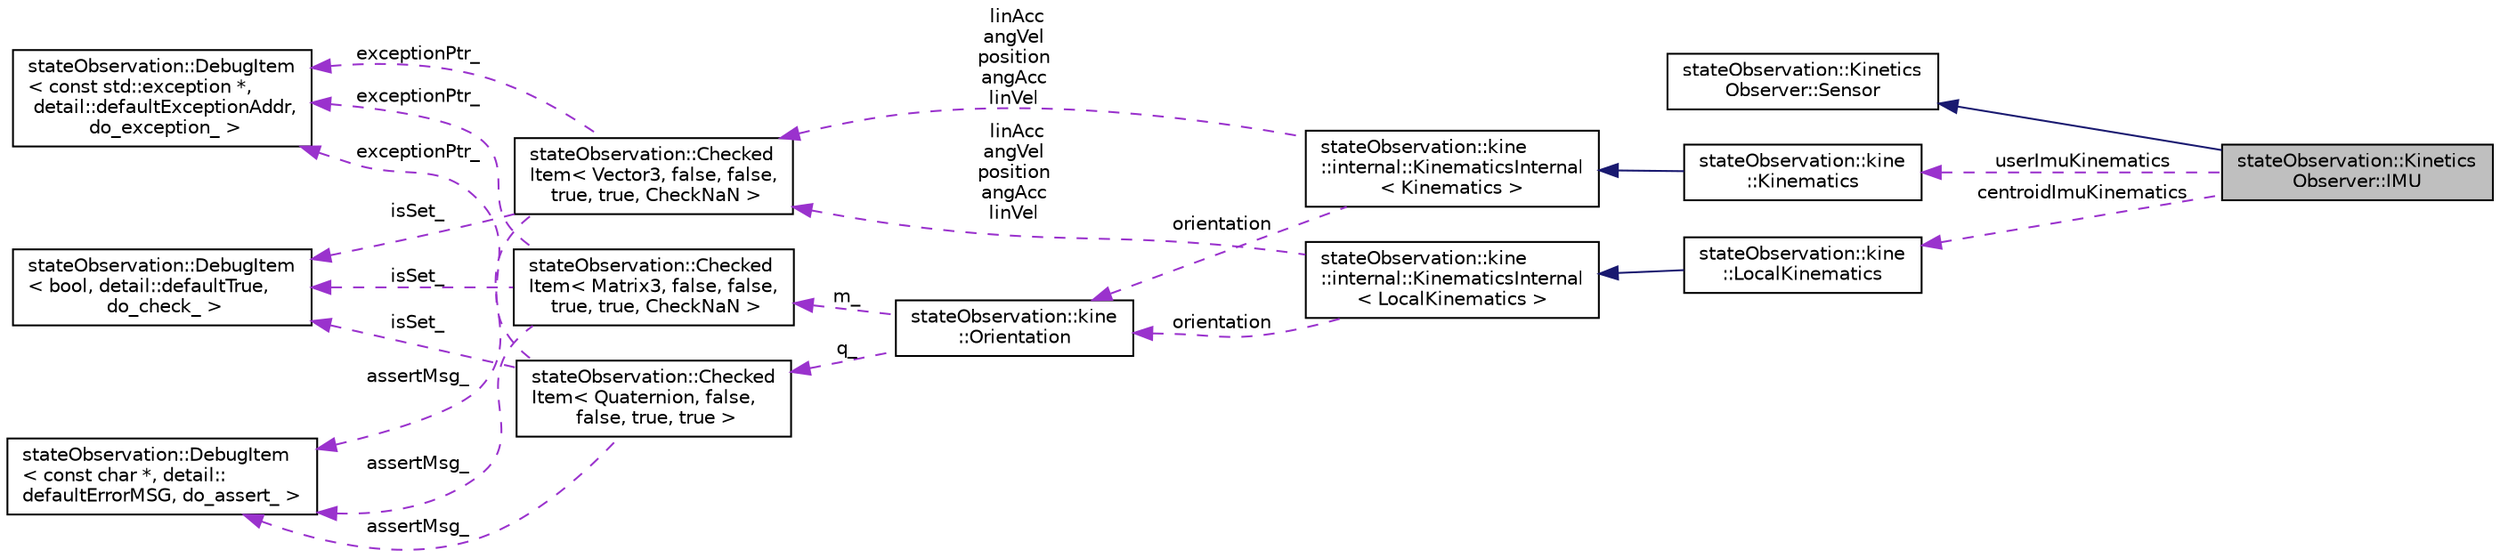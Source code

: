 digraph "stateObservation::KineticsObserver::IMU"
{
 // LATEX_PDF_SIZE
  edge [fontname="Helvetica",fontsize="10",labelfontname="Helvetica",labelfontsize="10"];
  node [fontname="Helvetica",fontsize="10",shape=record];
  rankdir="LR";
  Node1 [label="stateObservation::Kinetics\lObserver::IMU",height=0.2,width=0.4,color="black", fillcolor="grey75", style="filled", fontcolor="black",tooltip=" "];
  Node2 -> Node1 [dir="back",color="midnightblue",fontsize="10",style="solid",fontname="Helvetica"];
  Node2 [label="stateObservation::Kinetics\lObserver::Sensor",height=0.2,width=0.4,color="black", fillcolor="white", style="filled",URL="$structstateObservation_1_1KineticsObserver_1_1Sensor.html",tooltip=" "];
  Node3 -> Node1 [dir="back",color="darkorchid3",fontsize="10",style="dashed",label=" userImuKinematics" ,fontname="Helvetica"];
  Node3 [label="stateObservation::kine\l::Kinematics",height=0.2,width=0.4,color="black", fillcolor="white", style="filled",URL="$structstateObservation_1_1kine_1_1Kinematics.html",tooltip="Class facilitating the manipulation of the kinematics of a frame within another and the associated op..."];
  Node4 -> Node3 [dir="back",color="midnightblue",fontsize="10",style="solid",fontname="Helvetica"];
  Node4 [label="stateObservation::kine\l::internal::KinematicsInternal\l\< Kinematics \>",height=0.2,width=0.4,color="black", fillcolor="white", style="filled",URL="$classstateObservation_1_1kine_1_1internal_1_1KinematicsInternal.html",tooltip=" "];
  Node5 -> Node4 [dir="back",color="darkorchid3",fontsize="10",style="dashed",label=" linAcc\nangVel\nposition\nangAcc\nlinVel" ,fontname="Helvetica"];
  Node5 [label="stateObservation::Checked\lItem\< Vector3, false, false,\l true, true, CheckNaN \>",height=0.2,width=0.4,color="black", fillcolor="white", style="filled",URL="$classstateObservation_1_1CheckedItem.html",tooltip=" "];
  Node6 -> Node5 [dir="back",color="darkorchid3",fontsize="10",style="dashed",label=" exceptionPtr_" ,fontname="Helvetica"];
  Node6 [label="stateObservation::DebugItem\l\< const std::exception *,\l detail::defaultExceptionAddr,\l do_exception_ \>",height=0.2,width=0.4,color="black", fillcolor="white", style="filled",URL="$classstateObservation_1_1DebugItem.html",tooltip=" "];
  Node7 -> Node5 [dir="back",color="darkorchid3",fontsize="10",style="dashed",label=" isSet_" ,fontname="Helvetica"];
  Node7 [label="stateObservation::DebugItem\l\< bool, detail::defaultTrue,\l do_check_ \>",height=0.2,width=0.4,color="black", fillcolor="white", style="filled",URL="$classstateObservation_1_1DebugItem.html",tooltip=" "];
  Node8 -> Node5 [dir="back",color="darkorchid3",fontsize="10",style="dashed",label=" assertMsg_" ,fontname="Helvetica"];
  Node8 [label="stateObservation::DebugItem\l\< const char *, detail::\ldefaultErrorMSG, do_assert_ \>",height=0.2,width=0.4,color="black", fillcolor="white", style="filled",URL="$classstateObservation_1_1DebugItem.html",tooltip=" "];
  Node9 -> Node4 [dir="back",color="darkorchid3",fontsize="10",style="dashed",label=" orientation" ,fontname="Helvetica"];
  Node9 [label="stateObservation::kine\l::Orientation",height=0.2,width=0.4,color="black", fillcolor="white", style="filled",URL="$classstateObservation_1_1kine_1_1Orientation.html",tooltip=" "];
  Node10 -> Node9 [dir="back",color="darkorchid3",fontsize="10",style="dashed",label=" m_" ,fontname="Helvetica"];
  Node10 [label="stateObservation::Checked\lItem\< Matrix3, false, false,\l true, true, CheckNaN \>",height=0.2,width=0.4,color="black", fillcolor="white", style="filled",URL="$classstateObservation_1_1CheckedItem.html",tooltip=" "];
  Node6 -> Node10 [dir="back",color="darkorchid3",fontsize="10",style="dashed",label=" exceptionPtr_" ,fontname="Helvetica"];
  Node7 -> Node10 [dir="back",color="darkorchid3",fontsize="10",style="dashed",label=" isSet_" ,fontname="Helvetica"];
  Node8 -> Node10 [dir="back",color="darkorchid3",fontsize="10",style="dashed",label=" assertMsg_" ,fontname="Helvetica"];
  Node11 -> Node9 [dir="back",color="darkorchid3",fontsize="10",style="dashed",label=" q_" ,fontname="Helvetica"];
  Node11 [label="stateObservation::Checked\lItem\< Quaternion, false,\l false, true, true \>",height=0.2,width=0.4,color="black", fillcolor="white", style="filled",URL="$classstateObservation_1_1CheckedItem.html",tooltip=" "];
  Node6 -> Node11 [dir="back",color="darkorchid3",fontsize="10",style="dashed",label=" exceptionPtr_" ,fontname="Helvetica"];
  Node7 -> Node11 [dir="back",color="darkorchid3",fontsize="10",style="dashed",label=" isSet_" ,fontname="Helvetica"];
  Node8 -> Node11 [dir="back",color="darkorchid3",fontsize="10",style="dashed",label=" assertMsg_" ,fontname="Helvetica"];
  Node12 -> Node1 [dir="back",color="darkorchid3",fontsize="10",style="dashed",label=" centroidImuKinematics" ,fontname="Helvetica"];
  Node12 [label="stateObservation::kine\l::LocalKinematics",height=0.2,width=0.4,color="black", fillcolor="white", style="filled",URL="$structstateObservation_1_1kine_1_1LocalKinematics.html",tooltip="Class facilitating the manipulation of the local kinematics of a frame within another and the associa..."];
  Node13 -> Node12 [dir="back",color="midnightblue",fontsize="10",style="solid",fontname="Helvetica"];
  Node13 [label="stateObservation::kine\l::internal::KinematicsInternal\l\< LocalKinematics \>",height=0.2,width=0.4,color="black", fillcolor="white", style="filled",URL="$classstateObservation_1_1kine_1_1internal_1_1KinematicsInternal.html",tooltip=" "];
  Node5 -> Node13 [dir="back",color="darkorchid3",fontsize="10",style="dashed",label=" linAcc\nangVel\nposition\nangAcc\nlinVel" ,fontname="Helvetica"];
  Node9 -> Node13 [dir="back",color="darkorchid3",fontsize="10",style="dashed",label=" orientation" ,fontname="Helvetica"];
}
